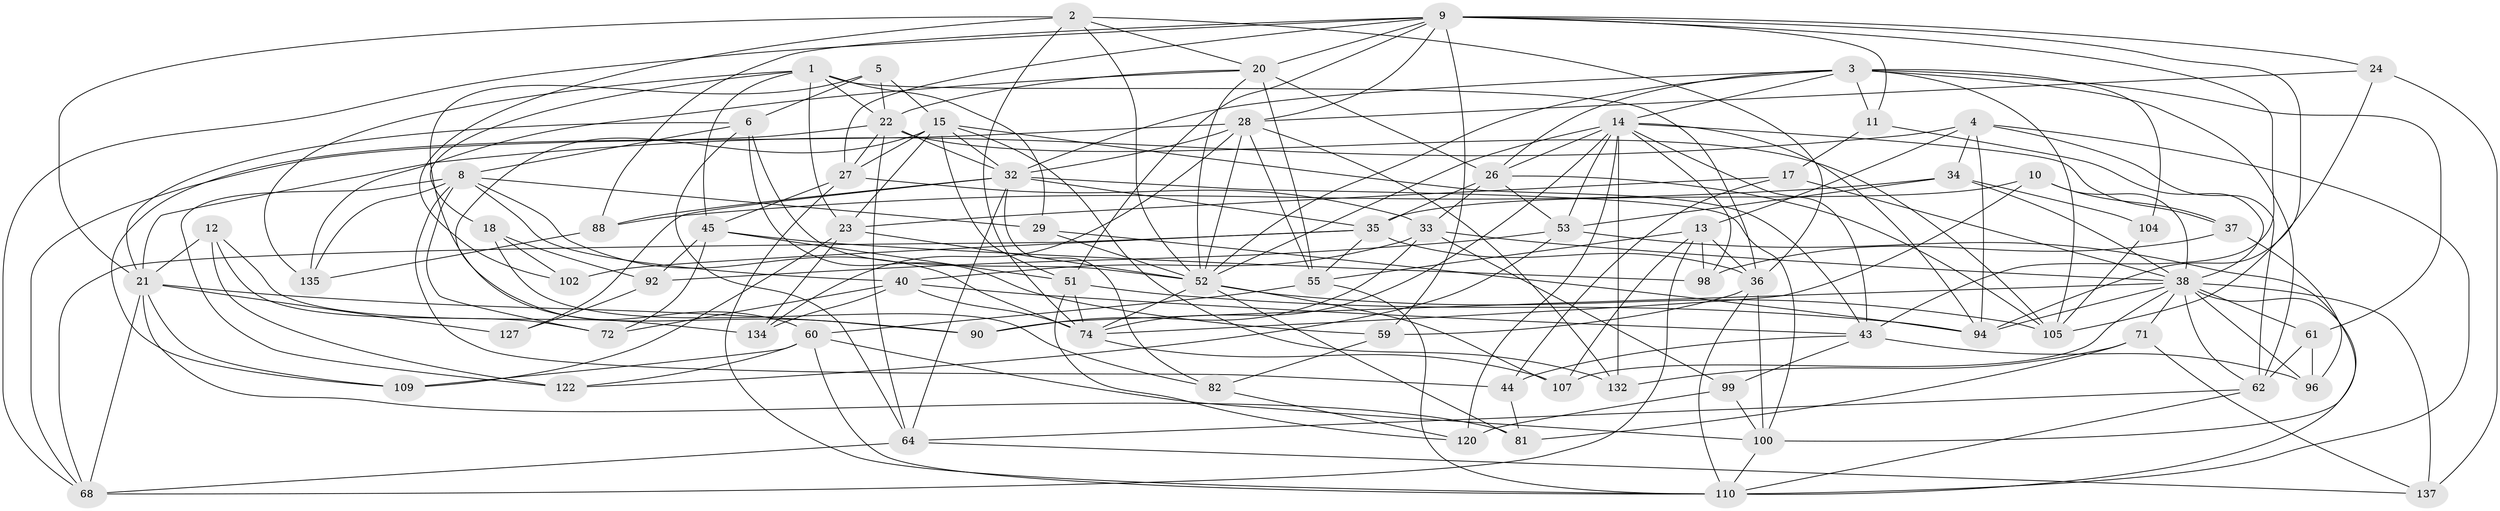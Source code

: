 // original degree distribution, {4: 1.0}
// Generated by graph-tools (version 1.1) at 2025/16/03/09/25 04:16:24]
// undirected, 72 vertices, 207 edges
graph export_dot {
graph [start="1"]
  node [color=gray90,style=filled];
  1 [super="+48+86"];
  2 [super="+50"];
  3 [super="+121+56"];
  4 [super="+84"];
  5;
  6 [super="+7"];
  8 [super="+57"];
  9 [super="+19+16"];
  10;
  11;
  12;
  13 [super="+118"];
  14 [super="+41+47+25"];
  15 [super="+42"];
  17;
  18;
  20 [super="+79"];
  21 [super="+140+126+114"];
  22 [super="+136+89"];
  23 [super="+116"];
  24;
  26 [super="+30+103"];
  27 [super="+31"];
  28 [super="+130+139"];
  29;
  32 [super="+91+39"];
  33 [super="+76"];
  34 [super="+124"];
  35 [super="+85+95"];
  36 [super="+80+67"];
  37;
  38 [super="+129+63+58+77"];
  40 [super="+46"];
  43 [super="+133+123"];
  44;
  45 [super="+101"];
  51 [super="+66"];
  52 [super="+65+69"];
  53 [super="+97+54"];
  55 [super="+117"];
  59;
  60 [super="+73"];
  61;
  62 [super="+70"];
  64 [super="+78"];
  68 [super="+143"];
  71;
  72;
  74 [super="+93"];
  81;
  82;
  88;
  90;
  92;
  94 [super="+144"];
  96;
  98;
  99;
  100 [super="+125"];
  102;
  104;
  105 [super="+111"];
  107;
  109;
  110 [super="+119"];
  120;
  122;
  127;
  132;
  134;
  135;
  137;
  1 -- 45;
  1 -- 36 [weight=2];
  1 -- 29;
  1 -- 22;
  1 -- 135;
  1 -- 18;
  1 -- 23;
  2 -- 74;
  2 -- 20;
  2 -- 102;
  2 -- 21;
  2 -- 52;
  2 -- 36;
  3 -- 52;
  3 -- 26;
  3 -- 62;
  3 -- 32;
  3 -- 104 [weight=2];
  3 -- 105;
  3 -- 11;
  3 -- 61;
  3 -- 14;
  4 -- 94;
  4 -- 110;
  4 -- 62;
  4 -- 13;
  4 -- 34;
  4 -- 21;
  5 -- 22;
  5 -- 6;
  5 -- 90;
  5 -- 15;
  6 -- 64;
  6 -- 21;
  6 -- 8;
  6 -- 59;
  6 -- 52;
  8 -- 40;
  8 -- 72;
  8 -- 29;
  8 -- 135;
  8 -- 122;
  8 -- 44;
  8 -- 74;
  9 -- 28;
  9 -- 24;
  9 -- 68;
  9 -- 27;
  9 -- 11;
  9 -- 43 [weight=2];
  9 -- 59;
  9 -- 94;
  9 -- 51;
  9 -- 88;
  9 -- 20;
  10 -- 37;
  10 -- 35;
  10 -- 38;
  10 -- 74;
  11 -- 17;
  11 -- 38;
  12 -- 72;
  12 -- 122;
  12 -- 134;
  12 -- 21;
  13 -- 98;
  13 -- 107;
  13 -- 68;
  13 -- 36;
  13 -- 55;
  14 -- 74;
  14 -- 37;
  14 -- 53 [weight=2];
  14 -- 120;
  14 -- 94;
  14 -- 26;
  14 -- 43;
  14 -- 132;
  14 -- 98;
  14 -- 52;
  15 -- 27;
  15 -- 43;
  15 -- 32;
  15 -- 51;
  15 -- 132;
  15 -- 23;
  15 -- 60;
  17 -- 44;
  17 -- 23;
  17 -- 38;
  18 -- 102;
  18 -- 92;
  18 -- 82;
  20 -- 55;
  20 -- 135;
  20 -- 26 [weight=2];
  20 -- 52;
  20 -- 22;
  21 -- 81;
  21 -- 68;
  21 -- 127 [weight=2];
  21 -- 90;
  21 -- 109;
  22 -- 64;
  22 -- 109;
  22 -- 27;
  22 -- 32;
  22 -- 105;
  23 -- 109;
  23 -- 134;
  23 -- 52;
  24 -- 137;
  24 -- 105;
  24 -- 28;
  26 -- 33;
  26 -- 53;
  26 -- 35;
  26 -- 105;
  27 -- 33;
  27 -- 110;
  27 -- 45;
  28 -- 68;
  28 -- 55;
  28 -- 32;
  28 -- 132;
  28 -- 52;
  28 -- 134;
  29 -- 94;
  29 -- 52;
  32 -- 82;
  32 -- 64;
  32 -- 88;
  32 -- 127;
  32 -- 35;
  32 -- 100;
  33 -- 90;
  33 -- 99;
  33 -- 38;
  33 -- 40;
  34 -- 104;
  34 -- 88;
  34 -- 53 [weight=2];
  34 -- 38;
  35 -- 102 [weight=2];
  35 -- 36;
  35 -- 55;
  35 -- 68;
  36 -- 59;
  36 -- 110;
  36 -- 100;
  37 -- 96;
  37 -- 98;
  38 -- 96;
  38 -- 94;
  38 -- 90;
  38 -- 107;
  38 -- 137;
  38 -- 61;
  38 -- 62;
  38 -- 110;
  38 -- 71;
  40 -- 134;
  40 -- 74;
  40 -- 43;
  40 -- 72;
  43 -- 99;
  43 -- 96;
  43 -- 44;
  44 -- 81;
  45 -- 98;
  45 -- 51;
  45 -- 72;
  45 -- 92;
  51 -- 120;
  51 -- 74;
  51 -- 94;
  52 -- 81;
  52 -- 107;
  52 -- 105;
  52 -- 74;
  53 -- 100;
  53 -- 92;
  53 -- 122;
  55 -- 110;
  55 -- 60;
  59 -- 82;
  60 -- 109;
  60 -- 122;
  60 -- 110;
  60 -- 100;
  61 -- 96;
  61 -- 62;
  62 -- 64;
  62 -- 110;
  64 -- 137;
  64 -- 68;
  71 -- 132;
  71 -- 81;
  71 -- 137;
  74 -- 107;
  82 -- 120;
  88 -- 135;
  92 -- 127;
  99 -- 120;
  99 -- 100;
  100 -- 110;
  104 -- 105;
}
